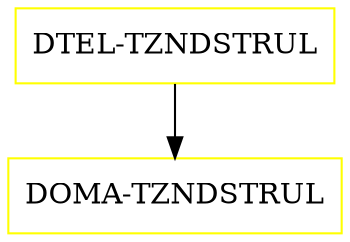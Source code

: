 digraph G {
  "DTEL-TZNDSTRUL" [shape=box,color=yellow];
  "DOMA-TZNDSTRUL" [shape=box,color=yellow,URL="./DOMA_TZNDSTRUL.html"];
  "DTEL-TZNDSTRUL" -> "DOMA-TZNDSTRUL";
}
